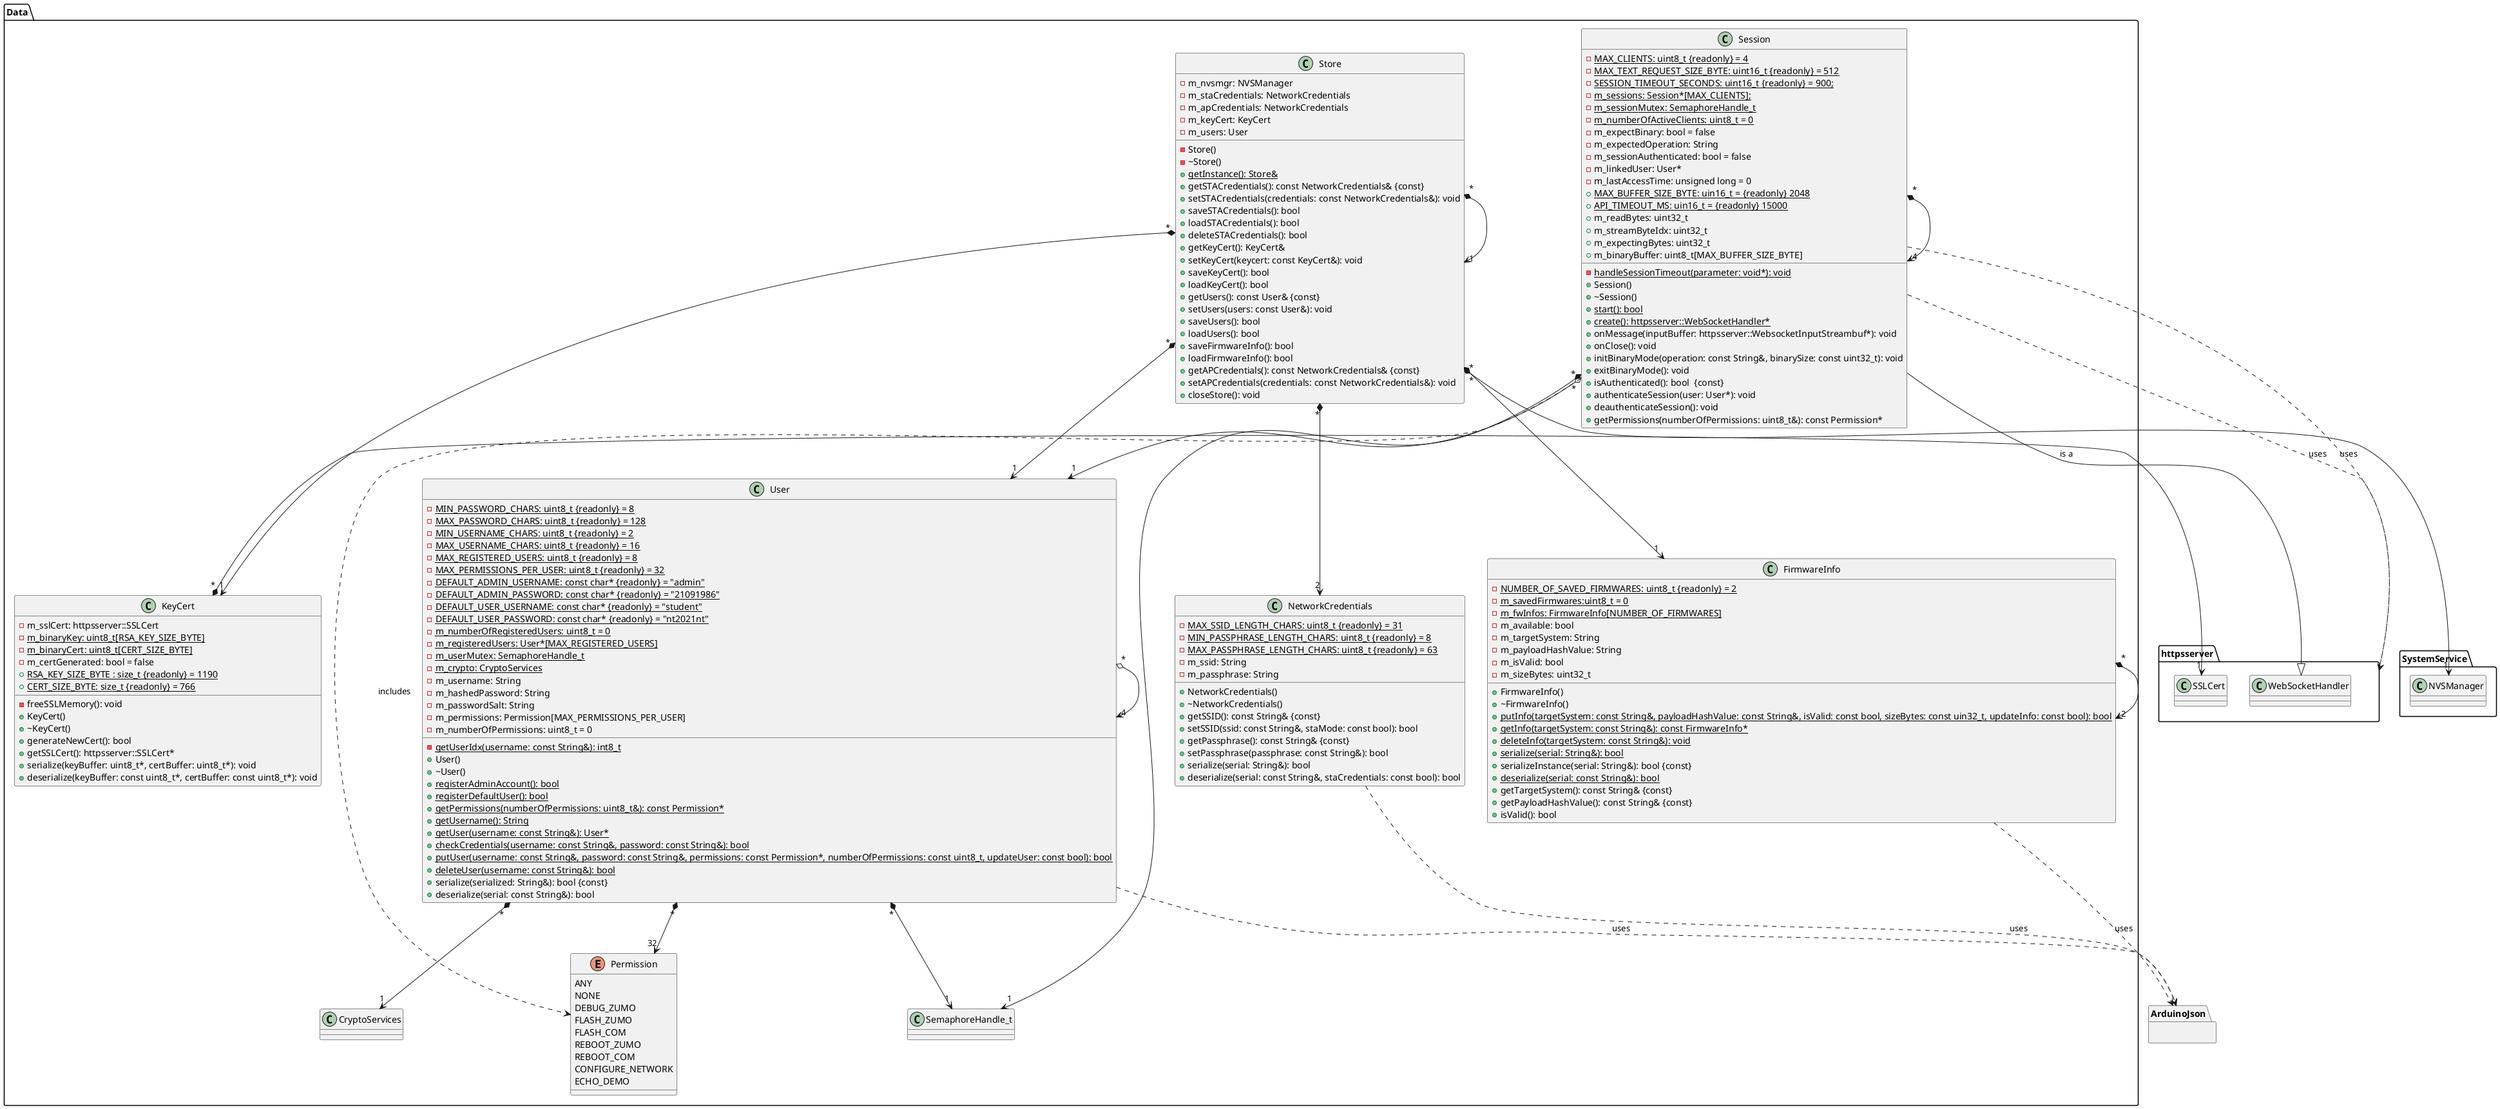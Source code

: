 @startuml
package SystemService
{
    class NVSManager
    {
    }
}

package ArduinoJson
{
}

package httpsserver
{
    class SSLCert
    class WebSocketHandler
}

package Data
{
    class NetworkCredentials
    {
        - {static} MAX_SSID_LENGTH_CHARS: uint8_t {readonly} = 31
        - {static} MIN_PASSPHRASE_LENGTH_CHARS: uint8_t {readonly} = 8
        - {static} MAX_PASSPHRASE_LENGTH_CHARS: uint8_t {readonly} = 63
        - m_ssid: String
        - m_passphrase: String
        + NetworkCredentials()
        + ~NetworkCredentials()
        + getSSID(): const String& {const}
        + setSSID(ssid: const String&, staMode: const bool): bool
        + getPassphrase(): const String& {const}
        + setPassphrase(passphrase: const String&): bool
        + serialize(serial: String&): bool
        + deserialize(serial: const String&, staCredentials: const bool): bool
    }
    NetworkCredentials ..> ArduinoJson : uses

    class KeyCert
    {
        - m_sslCert: httpsserver::SSLCert
        - {static} m_binaryKey: uint8_t[RSA_KEY_SIZE_BYTE]
        - {static} m_binaryCert: uint8_t[CERT_SIZE_BYTE]
        - m_certGenerated: bool = false
        - freeSSLMemory(): void
        + {static} RSA_KEY_SIZE_BYTE : size_t {readonly} = 1190
        + {static} CERT_SIZE_BYTE: size_t {readonly} = 766
        + KeyCert()
        + ~KeyCert()
        + generateNewCert(): bool
        + getSSLCert(): httpsserver::SSLCert*
        + serialize(keyBuffer: uint8_t*, certBuffer: uint8_t*): void
        + deserialize(keyBuffer: const uint8_t*, certBuffer: const uint8_t*): void
    }
    KeyCert "*" *--> "1" SSLCert

    class FirmwareInfo
    {
        - {static} NUMBER_OF_SAVED_FIRMWARES: uint8_t {readonly} = 2
        - {static} m_savedFirmwares:uint8_t = 0
        - {static} m_fwInfos: FirmwareInfo[NUMBER_OF_FIRMWARES]
        - m_available: bool
        - m_targetSystem: String
        - m_payloadHashValue: String
        - m_isValid: bool
        - m_sizeBytes: uint32_t
        + FirmwareInfo()
        + ~FirmwareInfo()
        + {static} putInfo(targetSystem: const String&, payloadHashValue: const String&, isValid: const bool, sizeBytes: const uin32_t, updateInfo: const bool): bool
        + {static} getInfo(targetSystem: const String&): const FirmwareInfo*
        + {static} deleteInfo(targetSystem: const String&): void
        + {static} serialize(serial: String&): bool
        + serializeInstance(serial: String&): bool {const}
        + {static} deserialize(serial: const String&): bool
        + getTargetSystem(): const String& {const}
        + getPayloadHashValue(): const String& {const}
        + isValid(): bool
    }
    FirmwareInfo "*" *--> "2" FirmwareInfo
    FirmwareInfo ..> ArduinoJson : uses

    enum Permission
    {
        ANY
        NONE
        DEBUG_ZUMO
        FLASH_ZUMO
        FLASH_COM
        REBOOT_ZUMO
        REBOOT_COM
        CONFIGURE_NETWORK
        ECHO_DEMO
    }

    class User
    {
        - {static} MIN_PASSWORD_CHARS: uint8_t {readonly} = 8
        - {static} MAX_PASSWORD_CHARS: uint8_t {readonly} = 128
        - {static} MIN_USERNAME_CHARS: uint8_t {readonly} = 2
        - {static} MAX_USERNAME_CHARS: uint8_t {readonly} = 16
        - {static} MAX_REGISTERED_USERS: uint8_t {readonly} = 8
        - {static} MAX_PERMISSIONS_PER_USER: uint8_t {readonly} = 32
        - {static} DEFAULT_ADMIN_USERNAME: const char* {readonly} = "admin"
        - {static} DEFAULT_ADMIN_PASSWORD: const char* {readonly} = "21091986"
        - {static} DEFAULT_USER_USERNAME: const char* {readonly} = "student"
        - {static} DEFAULT_USER_PASSWORD: const char* {readonly} = "nt2021nt"
        - {static} m_numberOfRegisteredUsers: uint8_t = 0
        - {static} m_registeredUsers: User*[MAX_REGISTERED_USERS]
        - {static} m_userMutex: SemaphoreHandle_t
        - {static} m_crypto: CryptoServices
        - m_username: String
        - m_hashedPassword: String
        - m_passwordSalt: String
        - m_permissions: Permission[MAX_PERMISSIONS_PER_USER]
        - m_numberOfPermissions: uint8_t = 0
        - {static} getUserIdx(username: const String&): int8_t
        + User()
        + ~User()
        + {static} registerAdminAccount(): bool
        + {static} registerDefaultUser(): bool
        + {static} getPermissions(numberOfPermissions: uint8_t&): const Permission*
        + {static} getUsername(): String
        + {static} getUser(username: const String&): User*
        + {static} checkCredentials(username: const String&, password: const String&): bool
        + {static} putUser(username: const String&, password: const String&, permissions: const Permission*, numberOfPermissions: const uint8_t, updateUser: const bool): bool
        + {static} deleteUser(username: const String&): bool
        + serialize(serialized: String&): bool {const}
        + deserialize(serial: const String&): bool
    }
    User "*" *--> "1" CryptoServices
    User "*" *--> "1" SemaphoreHandle_t
    User "*" *--> "32" Permission
    User "*" o--> "4" User
    User ..> ArduinoJson : uses

    class Session
    {
        - {static} MAX_CLIENTS: uint8_t {readonly} = 4
        - {static} MAX_TEXT_REQUEST_SIZE_BYTE: uint16_t {readonly} = 512
        - {static} SESSION_TIMEOUT_SECONDS: uint16_t {readonly} = 900;
        - {static} m_sessions: Session*[MAX_CLIENTS];
        - {static} m_sessionMutex: SemaphoreHandle_t
        - {static} m_numberOfActiveClients: uint8_t = 0
        - m_expectBinary: bool = false
        - m_expectedOperation: String
        - m_sessionAuthenticated: bool = false
        - m_linkedUser: User*
        - m_lastAccessTime: unsigned long = 0
        - {static} handleSessionTimeout(parameter: void*): void
        + {static} MAX_BUFFER_SIZE_BYTE: uin16_t = {readonly} 2048
        + {static} API_TIMEOUT_MS: uin16_t = {readonly} 15000
        + m_readBytes: uint32_t
        + m_streamByteIdx: uint32_t
        + m_expectingBytes: uint32_t
        + m_binaryBuffer: uint8_t[MAX_BUFFER_SIZE_BYTE]
        + Session()
        + ~Session()
        + {static} start(): bool
        + {static} create(): httpsserver::WebSocketHandler*
        + onMessage(inputBuffer: httpsserver::WebsocketInputStreambuf*): void
        + onClose(): void
        + initBinaryMode(operation: const String&, binarySize: const uint32_t): void
        + exitBinaryMode(): void
        + isAuthenticated(): bool  {const}
        + authenticateSession(user: User*): void
        + deauthenticateSession(): void
        + getPermissions(numberOfPermissions: uint8_t&): const Permission*
    }
    Session "*" *--> "1" SemaphoreHandle_t
    Session "*" *--> "4" Session
    WebSocketHandler <|-down- Session : is a
    Session "*" o--> "1" User
    Session ..> httpsserver::WebSocketHandler : uses
    Session ..> httpsserver::WebsocketInputStreambuf : uses
    Session ..> Permission : includes

    class Store
    {
        - m_nvsmgr: NVSManager
        - m_staCredentials: NetworkCredentials
        - m_apCredentials: NetworkCredentials
        - m_keyCert: KeyCert
        - m_users: User
        - Store()
        - ~Store()
        {static} + getInstance(): Store&
        + getSTACredentials(): const NetworkCredentials& {const}
        + setSTACredentials(credentials: const NetworkCredentials&): void
        + saveSTACredentials(): bool
        + loadSTACredentials(): bool
        + deleteSTACredentials(): bool
        + getKeyCert(): KeyCert&
        + setKeyCert(keycert: const KeyCert&): void
        + saveKeyCert(): bool
        + loadKeyCert(): bool
        + getUsers(): const User& {const}
        + setUsers(users: const User&): void
        + saveUsers(): bool
        + loadUsers(): bool
        + saveFirmwareInfo(): bool
        + loadFirmwareInfo(): bool
        + getAPCredentials(): const NetworkCredentials& {const}
        + setAPCredentials(credentials: const NetworkCredentials&): void
        + closeStore(): void
    }
    Store "*" *--> "1" Store 
    Store "*" *--> "1" NVSManager
    Store "*" *--> "2" NetworkCredentials
    Store "*" *--> "1" KeyCert
    Store "*" *--> "1" User
    Store "*" *--> "1" FirmwareInfo
}
@enduml
